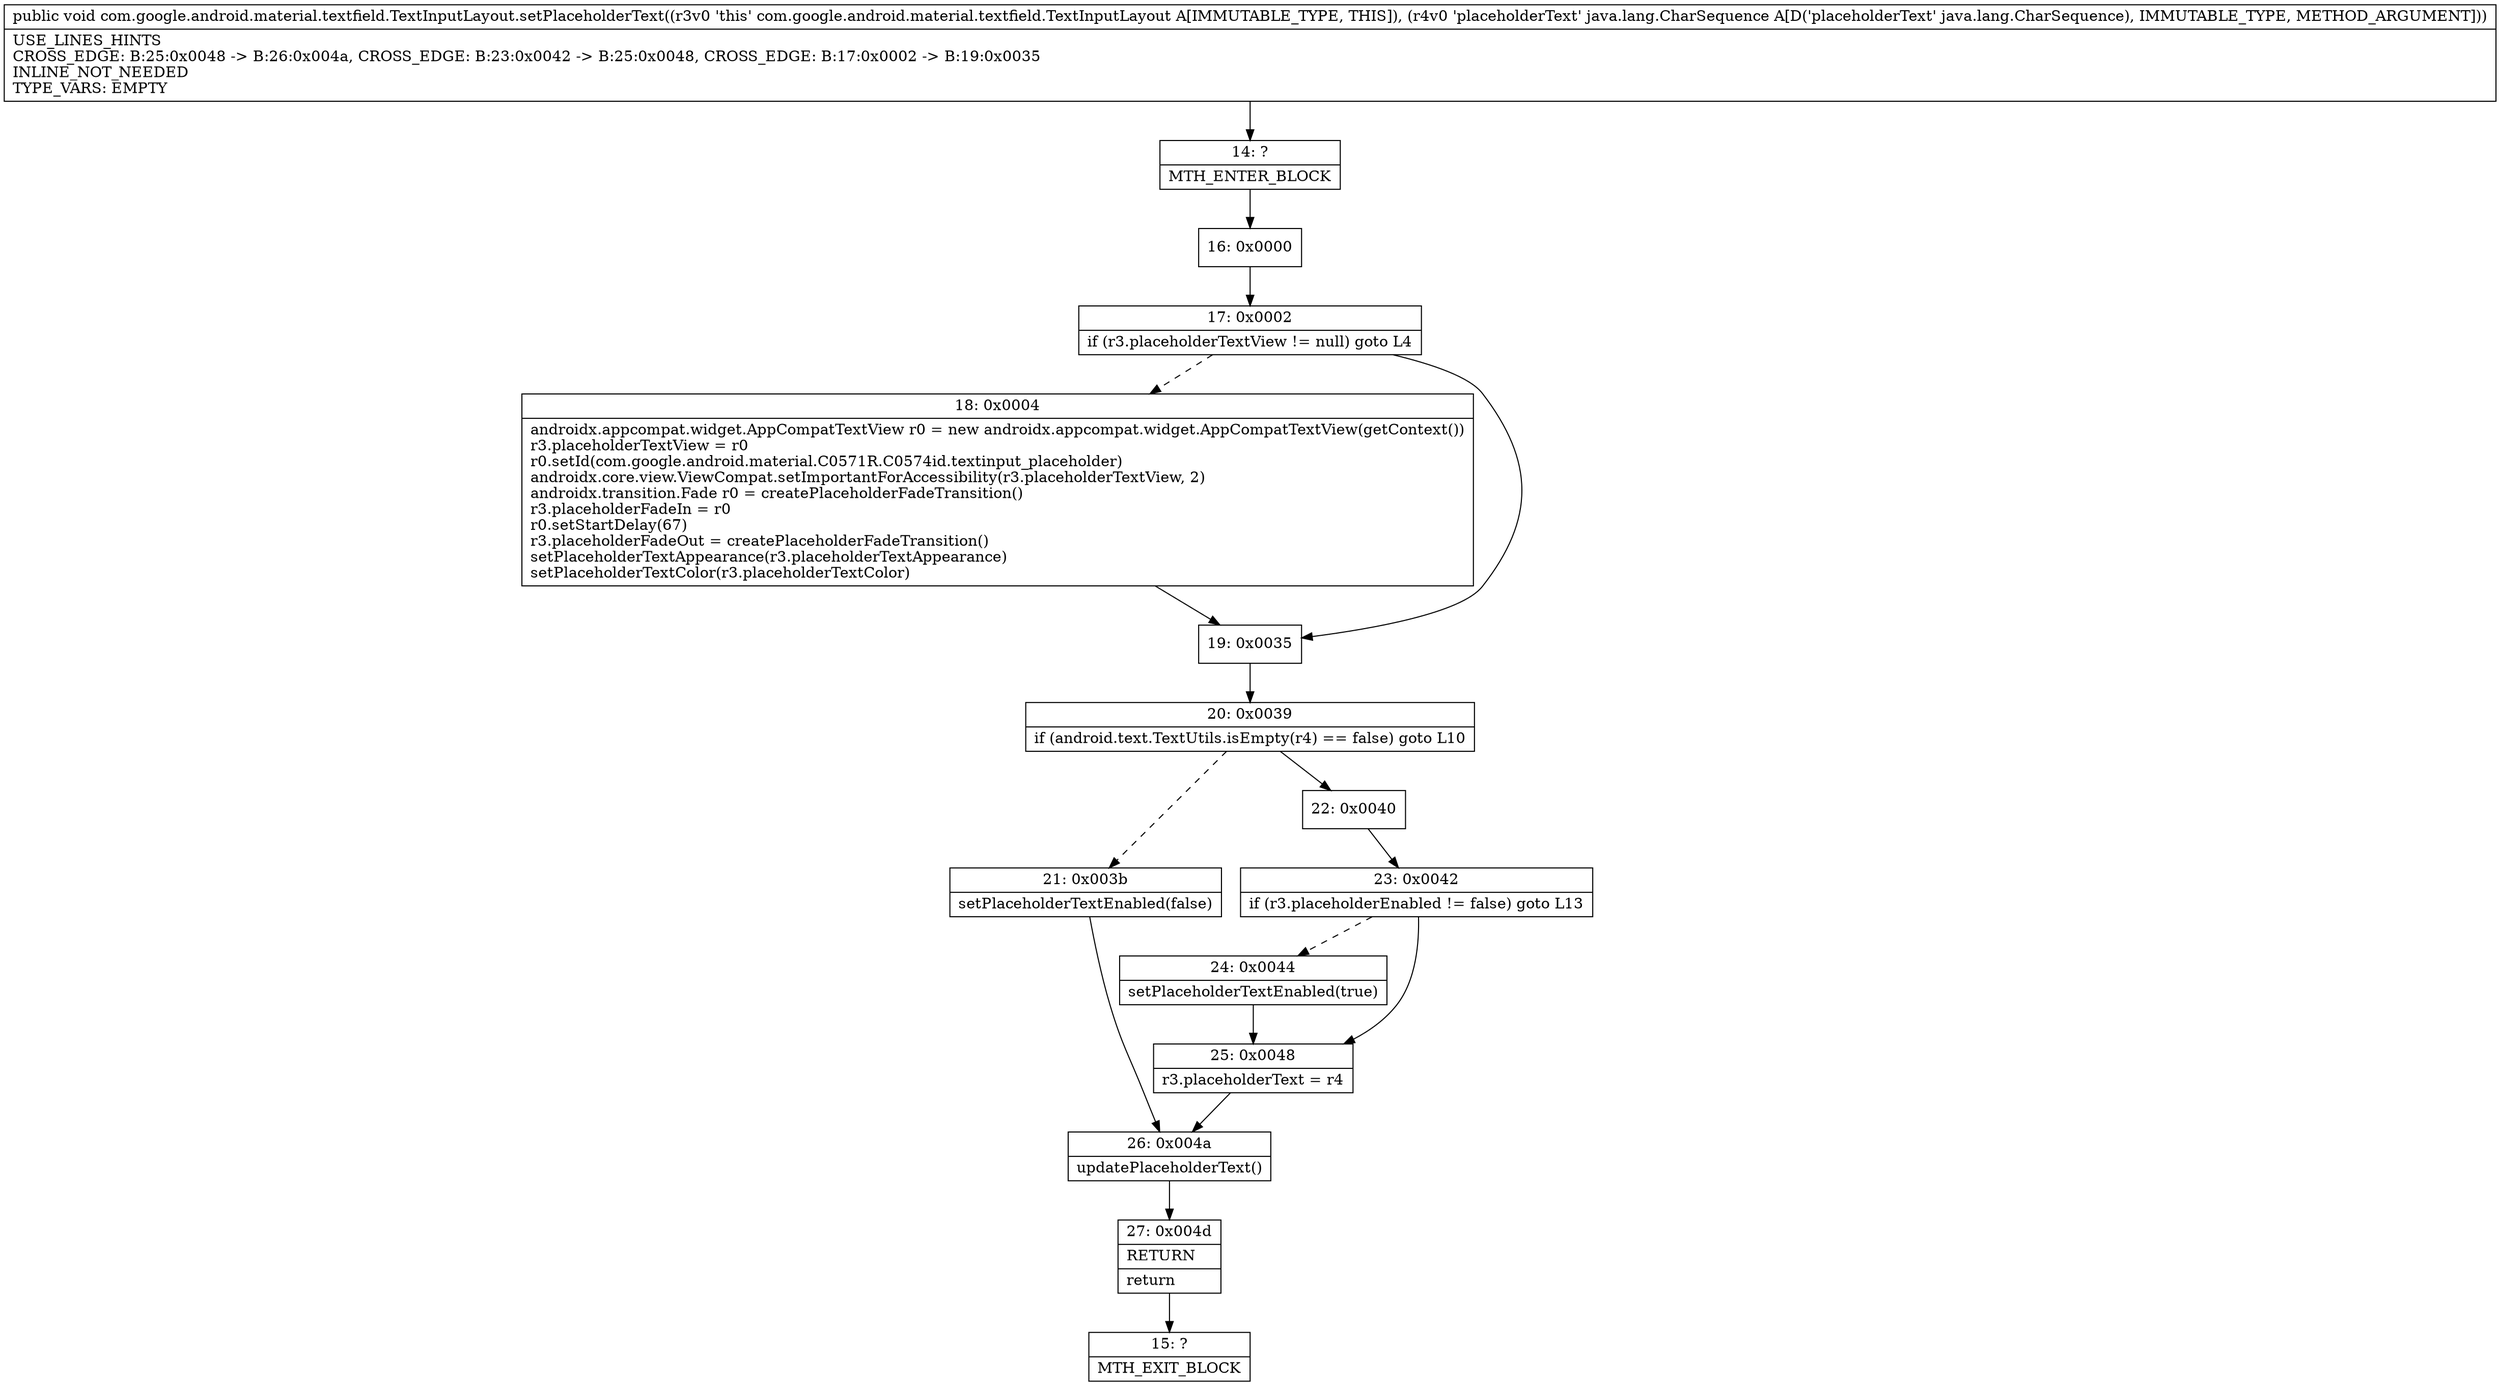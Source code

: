 digraph "CFG forcom.google.android.material.textfield.TextInputLayout.setPlaceholderText(Ljava\/lang\/CharSequence;)V" {
Node_14 [shape=record,label="{14\:\ ?|MTH_ENTER_BLOCK\l}"];
Node_16 [shape=record,label="{16\:\ 0x0000}"];
Node_17 [shape=record,label="{17\:\ 0x0002|if (r3.placeholderTextView != null) goto L4\l}"];
Node_18 [shape=record,label="{18\:\ 0x0004|androidx.appcompat.widget.AppCompatTextView r0 = new androidx.appcompat.widget.AppCompatTextView(getContext())\lr3.placeholderTextView = r0\lr0.setId(com.google.android.material.C0571R.C0574id.textinput_placeholder)\landroidx.core.view.ViewCompat.setImportantForAccessibility(r3.placeholderTextView, 2)\landroidx.transition.Fade r0 = createPlaceholderFadeTransition()\lr3.placeholderFadeIn = r0\lr0.setStartDelay(67)\lr3.placeholderFadeOut = createPlaceholderFadeTransition()\lsetPlaceholderTextAppearance(r3.placeholderTextAppearance)\lsetPlaceholderTextColor(r3.placeholderTextColor)\l}"];
Node_19 [shape=record,label="{19\:\ 0x0035}"];
Node_20 [shape=record,label="{20\:\ 0x0039|if (android.text.TextUtils.isEmpty(r4) == false) goto L10\l}"];
Node_21 [shape=record,label="{21\:\ 0x003b|setPlaceholderTextEnabled(false)\l}"];
Node_26 [shape=record,label="{26\:\ 0x004a|updatePlaceholderText()\l}"];
Node_27 [shape=record,label="{27\:\ 0x004d|RETURN\l|return\l}"];
Node_15 [shape=record,label="{15\:\ ?|MTH_EXIT_BLOCK\l}"];
Node_22 [shape=record,label="{22\:\ 0x0040}"];
Node_23 [shape=record,label="{23\:\ 0x0042|if (r3.placeholderEnabled != false) goto L13\l}"];
Node_24 [shape=record,label="{24\:\ 0x0044|setPlaceholderTextEnabled(true)\l}"];
Node_25 [shape=record,label="{25\:\ 0x0048|r3.placeholderText = r4\l}"];
MethodNode[shape=record,label="{public void com.google.android.material.textfield.TextInputLayout.setPlaceholderText((r3v0 'this' com.google.android.material.textfield.TextInputLayout A[IMMUTABLE_TYPE, THIS]), (r4v0 'placeholderText' java.lang.CharSequence A[D('placeholderText' java.lang.CharSequence), IMMUTABLE_TYPE, METHOD_ARGUMENT]))  | USE_LINES_HINTS\lCROSS_EDGE: B:25:0x0048 \-\> B:26:0x004a, CROSS_EDGE: B:23:0x0042 \-\> B:25:0x0048, CROSS_EDGE: B:17:0x0002 \-\> B:19:0x0035\lINLINE_NOT_NEEDED\lTYPE_VARS: EMPTY\l}"];
MethodNode -> Node_14;Node_14 -> Node_16;
Node_16 -> Node_17;
Node_17 -> Node_18[style=dashed];
Node_17 -> Node_19;
Node_18 -> Node_19;
Node_19 -> Node_20;
Node_20 -> Node_21[style=dashed];
Node_20 -> Node_22;
Node_21 -> Node_26;
Node_26 -> Node_27;
Node_27 -> Node_15;
Node_22 -> Node_23;
Node_23 -> Node_24[style=dashed];
Node_23 -> Node_25;
Node_24 -> Node_25;
Node_25 -> Node_26;
}


